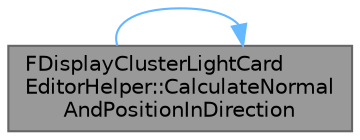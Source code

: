 digraph "FDisplayClusterLightCardEditorHelper::CalculateNormalAndPositionInDirection"
{
 // INTERACTIVE_SVG=YES
 // LATEX_PDF_SIZE
  bgcolor="transparent";
  edge [fontname=Helvetica,fontsize=10,labelfontname=Helvetica,labelfontsize=10];
  node [fontname=Helvetica,fontsize=10,shape=box,height=0.2,width=0.4];
  rankdir="LR";
  Node1 [id="Node000001",label="FDisplayClusterLightCard\lEditorHelper::CalculateNormal\lAndPositionInDirection",height=0.2,width=0.4,color="gray40", fillcolor="grey60", style="filled", fontcolor="black",tooltip="Calculates the relative normal vector and world position in the specified direction from the given or..."];
  Node1 -> Node1 [id="edge1_Node000001_Node000001",color="steelblue1",style="solid",tooltip=" "];
}
